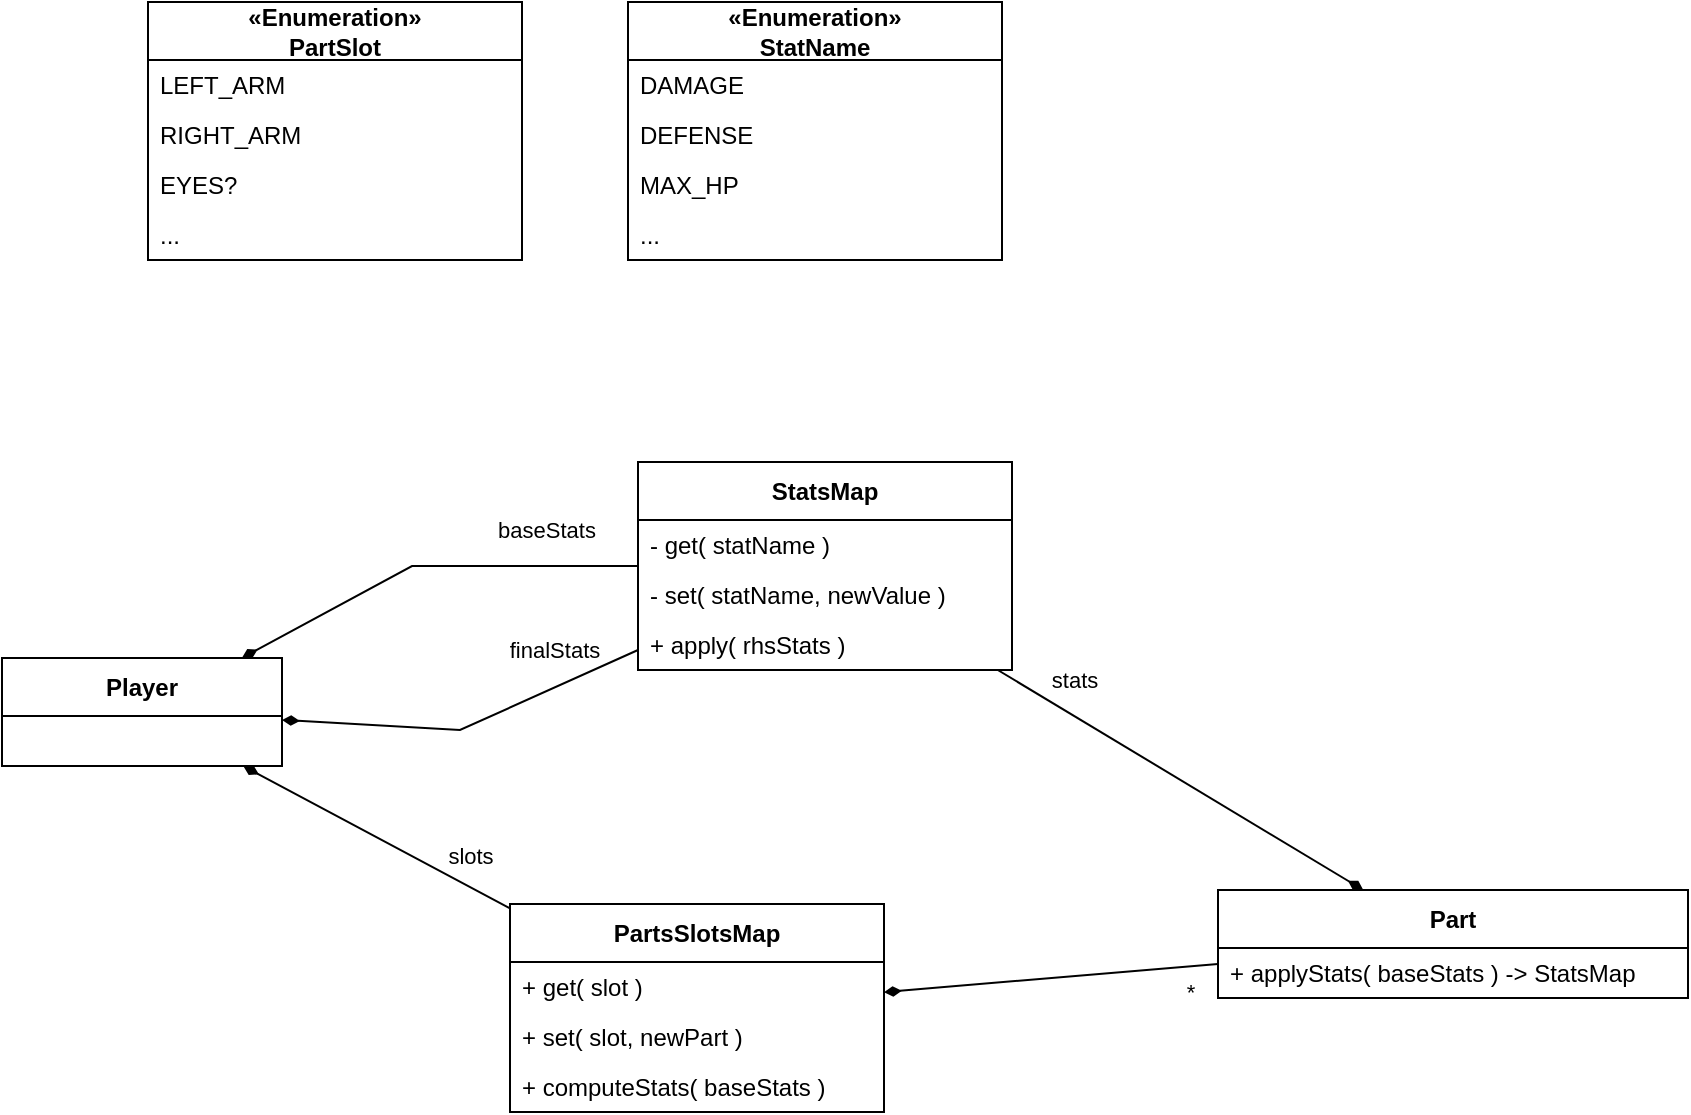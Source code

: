 <mxfile version="21.2.1" type="device" pages="2">
  <diagram name="Class Diagram" id="jyELPEOLcUdb4yAaoyde">
    <mxGraphModel dx="662" dy="625" grid="0" gridSize="10" guides="1" tooltips="1" connect="1" arrows="1" fold="1" page="0" pageScale="1" pageWidth="1100" pageHeight="850" math="0" shadow="0">
      <root>
        <mxCell id="0" />
        <mxCell id="1" parent="0" />
        <mxCell id="wl2g2i7sd3YN2e0J-RTG-9" style="rounded=0;orthogonalLoop=1;jettySize=auto;html=1;startArrow=diamondThin;startFill=1;endArrow=none;endFill=0;" edge="1" parent="1" source="wl2g2i7sd3YN2e0J-RTG-1" target="wl2g2i7sd3YN2e0J-RTG-4">
          <mxGeometry relative="1" as="geometry">
            <Array as="points">
              <mxPoint x="657" y="335" />
            </Array>
          </mxGeometry>
        </mxCell>
        <mxCell id="wl2g2i7sd3YN2e0J-RTG-10" value="baseStats" style="edgeLabel;html=1;align=center;verticalAlign=middle;resizable=0;points=[];" vertex="1" connectable="0" parent="wl2g2i7sd3YN2e0J-RTG-9">
          <mxGeometry x="0.738" y="-1" relative="1" as="geometry">
            <mxPoint x="-19" y="-19" as="offset" />
          </mxGeometry>
        </mxCell>
        <mxCell id="wl2g2i7sd3YN2e0J-RTG-1" value="Player" style="swimlane;fontStyle=1;align=center;verticalAlign=middle;childLayout=stackLayout;horizontal=1;startSize=29;horizontalStack=0;resizeParent=1;resizeParentMax=0;resizeLast=0;collapsible=0;marginBottom=0;html=1;whiteSpace=wrap;" vertex="1" parent="1">
          <mxGeometry x="452" y="381" width="140" height="54" as="geometry" />
        </mxCell>
        <mxCell id="wl2g2i7sd3YN2e0J-RTG-4" value="StatsMap" style="swimlane;fontStyle=1;align=center;verticalAlign=middle;childLayout=stackLayout;horizontal=1;startSize=29;horizontalStack=0;resizeParent=1;resizeParentMax=0;resizeLast=0;collapsible=0;marginBottom=0;html=1;whiteSpace=wrap;" vertex="1" parent="1">
          <mxGeometry x="770" y="283" width="187" height="104" as="geometry" />
        </mxCell>
        <mxCell id="wl2g2i7sd3YN2e0J-RTG-5" value="-&amp;nbsp;get( statName )" style="text;html=1;strokeColor=none;fillColor=none;align=left;verticalAlign=middle;spacingLeft=4;spacingRight=4;overflow=hidden;rotatable=0;points=[[0,0.5],[1,0.5]];portConstraint=eastwest;whiteSpace=wrap;" vertex="1" parent="wl2g2i7sd3YN2e0J-RTG-4">
          <mxGeometry y="29" width="187" height="25" as="geometry" />
        </mxCell>
        <mxCell id="wl2g2i7sd3YN2e0J-RTG-6" value="-&amp;nbsp;set( statName, newValue )" style="text;html=1;strokeColor=none;fillColor=none;align=left;verticalAlign=middle;spacingLeft=4;spacingRight=4;overflow=hidden;rotatable=0;points=[[0,0.5],[1,0.5]];portConstraint=eastwest;whiteSpace=wrap;" vertex="1" parent="wl2g2i7sd3YN2e0J-RTG-4">
          <mxGeometry y="54" width="187" height="25" as="geometry" />
        </mxCell>
        <mxCell id="wl2g2i7sd3YN2e0J-RTG-27" value="+ apply( rhsStats )" style="text;html=1;strokeColor=none;fillColor=none;align=left;verticalAlign=middle;spacingLeft=4;spacingRight=4;overflow=hidden;rotatable=0;points=[[0,0.5],[1,0.5]];portConstraint=eastwest;whiteSpace=wrap;" vertex="1" parent="wl2g2i7sd3YN2e0J-RTG-4">
          <mxGeometry y="79" width="187" height="25" as="geometry" />
        </mxCell>
        <mxCell id="wl2g2i7sd3YN2e0J-RTG-11" value="«Enumeration»&lt;br&gt;StatName" style="swimlane;fontStyle=1;align=center;verticalAlign=middle;childLayout=stackLayout;horizontal=1;startSize=29;horizontalStack=0;resizeParent=1;resizeParentMax=0;resizeLast=0;collapsible=0;marginBottom=0;html=1;whiteSpace=wrap;" vertex="1" parent="1">
          <mxGeometry x="765" y="53" width="187" height="129" as="geometry" />
        </mxCell>
        <mxCell id="wl2g2i7sd3YN2e0J-RTG-13" value="DAMAGE" style="text;html=1;strokeColor=none;fillColor=none;align=left;verticalAlign=middle;spacingLeft=4;spacingRight=4;overflow=hidden;rotatable=0;points=[[0,0.5],[1,0.5]];portConstraint=eastwest;whiteSpace=wrap;" vertex="1" parent="wl2g2i7sd3YN2e0J-RTG-11">
          <mxGeometry y="29" width="187" height="25" as="geometry" />
        </mxCell>
        <mxCell id="wl2g2i7sd3YN2e0J-RTG-18" value="DEFENSE" style="text;html=1;strokeColor=none;fillColor=none;align=left;verticalAlign=middle;spacingLeft=4;spacingRight=4;overflow=hidden;rotatable=0;points=[[0,0.5],[1,0.5]];portConstraint=eastwest;whiteSpace=wrap;" vertex="1" parent="wl2g2i7sd3YN2e0J-RTG-11">
          <mxGeometry y="54" width="187" height="25" as="geometry" />
        </mxCell>
        <mxCell id="wl2g2i7sd3YN2e0J-RTG-14" value="MAX_HP" style="text;html=1;strokeColor=none;fillColor=none;align=left;verticalAlign=middle;spacingLeft=4;spacingRight=4;overflow=hidden;rotatable=0;points=[[0,0.5],[1,0.5]];portConstraint=eastwest;whiteSpace=wrap;" vertex="1" parent="wl2g2i7sd3YN2e0J-RTG-11">
          <mxGeometry y="79" width="187" height="25" as="geometry" />
        </mxCell>
        <mxCell id="wl2g2i7sd3YN2e0J-RTG-17" value="..." style="text;html=1;strokeColor=none;fillColor=none;align=left;verticalAlign=middle;spacingLeft=4;spacingRight=4;overflow=hidden;rotatable=0;points=[[0,0.5],[1,0.5]];portConstraint=eastwest;whiteSpace=wrap;" vertex="1" parent="wl2g2i7sd3YN2e0J-RTG-11">
          <mxGeometry y="104" width="187" height="25" as="geometry" />
        </mxCell>
        <mxCell id="wl2g2i7sd3YN2e0J-RTG-19" value="«Enumeration»&lt;br&gt;PartSlot" style="swimlane;fontStyle=1;align=center;verticalAlign=middle;childLayout=stackLayout;horizontal=1;startSize=29;horizontalStack=0;resizeParent=1;resizeParentMax=0;resizeLast=0;collapsible=0;marginBottom=0;html=1;whiteSpace=wrap;" vertex="1" parent="1">
          <mxGeometry x="525" y="53" width="187" height="129" as="geometry" />
        </mxCell>
        <mxCell id="wl2g2i7sd3YN2e0J-RTG-20" value="LEFT_ARM" style="text;html=1;strokeColor=none;fillColor=none;align=left;verticalAlign=middle;spacingLeft=4;spacingRight=4;overflow=hidden;rotatable=0;points=[[0,0.5],[1,0.5]];portConstraint=eastwest;whiteSpace=wrap;" vertex="1" parent="wl2g2i7sd3YN2e0J-RTG-19">
          <mxGeometry y="29" width="187" height="25" as="geometry" />
        </mxCell>
        <mxCell id="wl2g2i7sd3YN2e0J-RTG-21" value="RIGHT_ARM" style="text;html=1;strokeColor=none;fillColor=none;align=left;verticalAlign=middle;spacingLeft=4;spacingRight=4;overflow=hidden;rotatable=0;points=[[0,0.5],[1,0.5]];portConstraint=eastwest;whiteSpace=wrap;" vertex="1" parent="wl2g2i7sd3YN2e0J-RTG-19">
          <mxGeometry y="54" width="187" height="25" as="geometry" />
        </mxCell>
        <mxCell id="wl2g2i7sd3YN2e0J-RTG-22" value="EYES?" style="text;html=1;strokeColor=none;fillColor=none;align=left;verticalAlign=middle;spacingLeft=4;spacingRight=4;overflow=hidden;rotatable=0;points=[[0,0.5],[1,0.5]];portConstraint=eastwest;whiteSpace=wrap;" vertex="1" parent="wl2g2i7sd3YN2e0J-RTG-19">
          <mxGeometry y="79" width="187" height="25" as="geometry" />
        </mxCell>
        <mxCell id="wl2g2i7sd3YN2e0J-RTG-23" value="..." style="text;html=1;strokeColor=none;fillColor=none;align=left;verticalAlign=middle;spacingLeft=4;spacingRight=4;overflow=hidden;rotatable=0;points=[[0,0.5],[1,0.5]];portConstraint=eastwest;whiteSpace=wrap;" vertex="1" parent="wl2g2i7sd3YN2e0J-RTG-19">
          <mxGeometry y="104" width="187" height="25" as="geometry" />
        </mxCell>
        <mxCell id="wl2g2i7sd3YN2e0J-RTG-24" value="PartsSlotsMap" style="swimlane;fontStyle=1;align=center;verticalAlign=middle;childLayout=stackLayout;horizontal=1;startSize=29;horizontalStack=0;resizeParent=1;resizeParentMax=0;resizeLast=0;collapsible=0;marginBottom=0;html=1;whiteSpace=wrap;" vertex="1" parent="1">
          <mxGeometry x="706" y="504" width="187" height="104" as="geometry" />
        </mxCell>
        <mxCell id="wl2g2i7sd3YN2e0J-RTG-25" value="+ get( slot )" style="text;html=1;strokeColor=none;fillColor=none;align=left;verticalAlign=middle;spacingLeft=4;spacingRight=4;overflow=hidden;rotatable=0;points=[[0,0.5],[1,0.5]];portConstraint=eastwest;whiteSpace=wrap;" vertex="1" parent="wl2g2i7sd3YN2e0J-RTG-24">
          <mxGeometry y="29" width="187" height="25" as="geometry" />
        </mxCell>
        <mxCell id="wl2g2i7sd3YN2e0J-RTG-26" value="+ set( slot, newPart )" style="text;html=1;strokeColor=none;fillColor=none;align=left;verticalAlign=middle;spacingLeft=4;spacingRight=4;overflow=hidden;rotatable=0;points=[[0,0.5],[1,0.5]];portConstraint=eastwest;whiteSpace=wrap;" vertex="1" parent="wl2g2i7sd3YN2e0J-RTG-24">
          <mxGeometry y="54" width="187" height="25" as="geometry" />
        </mxCell>
        <mxCell id="wl2g2i7sd3YN2e0J-RTG-32" value="+ computeStats( baseStats )" style="text;html=1;strokeColor=none;fillColor=none;align=left;verticalAlign=middle;spacingLeft=4;spacingRight=4;overflow=hidden;rotatable=0;points=[[0,0.5],[1,0.5]];portConstraint=eastwest;whiteSpace=wrap;" vertex="1" parent="wl2g2i7sd3YN2e0J-RTG-24">
          <mxGeometry y="79" width="187" height="25" as="geometry" />
        </mxCell>
        <mxCell id="wl2g2i7sd3YN2e0J-RTG-28" style="rounded=0;orthogonalLoop=1;jettySize=auto;html=1;startArrow=diamondThin;startFill=1;endArrow=none;endFill=0;" edge="1" parent="1" source="wl2g2i7sd3YN2e0J-RTG-1" target="wl2g2i7sd3YN2e0J-RTG-24">
          <mxGeometry relative="1" as="geometry">
            <mxPoint x="602" y="403" as="sourcePoint" />
            <mxPoint x="780" y="365" as="targetPoint" />
          </mxGeometry>
        </mxCell>
        <mxCell id="wl2g2i7sd3YN2e0J-RTG-29" value="slots" style="edgeLabel;html=1;align=center;verticalAlign=middle;resizable=0;points=[];" vertex="1" connectable="0" parent="wl2g2i7sd3YN2e0J-RTG-28">
          <mxGeometry x="0.738" y="-1" relative="1" as="geometry">
            <mxPoint x="-2" y="-18" as="offset" />
          </mxGeometry>
        </mxCell>
        <mxCell id="wl2g2i7sd3YN2e0J-RTG-33" value="Part" style="swimlane;fontStyle=1;align=center;verticalAlign=middle;childLayout=stackLayout;horizontal=1;startSize=29;horizontalStack=0;resizeParent=1;resizeParentMax=0;resizeLast=0;collapsible=0;marginBottom=0;html=1;whiteSpace=wrap;" vertex="1" parent="1">
          <mxGeometry x="1060" y="497" width="235" height="54" as="geometry" />
        </mxCell>
        <mxCell id="wl2g2i7sd3YN2e0J-RTG-36" value="+ applyStats( baseStats ) -&amp;gt; StatsMap" style="text;html=1;strokeColor=none;fillColor=none;align=left;verticalAlign=middle;spacingLeft=4;spacingRight=4;overflow=hidden;rotatable=0;points=[[0,0.5],[1,0.5]];portConstraint=eastwest;whiteSpace=wrap;" vertex="1" parent="wl2g2i7sd3YN2e0J-RTG-33">
          <mxGeometry y="29" width="235" height="25" as="geometry" />
        </mxCell>
        <mxCell id="wl2g2i7sd3YN2e0J-RTG-37" style="rounded=0;orthogonalLoop=1;jettySize=auto;html=1;startArrow=diamondThin;startFill=1;endArrow=none;endFill=0;" edge="1" parent="1" source="wl2g2i7sd3YN2e0J-RTG-24" target="wl2g2i7sd3YN2e0J-RTG-33">
          <mxGeometry relative="1" as="geometry">
            <mxPoint x="583" y="445" as="sourcePoint" />
            <mxPoint x="716" y="516" as="targetPoint" />
          </mxGeometry>
        </mxCell>
        <mxCell id="wl2g2i7sd3YN2e0J-RTG-38" value="*" style="edgeLabel;html=1;align=center;verticalAlign=middle;resizable=0;points=[];" vertex="1" connectable="0" parent="wl2g2i7sd3YN2e0J-RTG-37">
          <mxGeometry x="0.738" y="-1" relative="1" as="geometry">
            <mxPoint x="8" y="11" as="offset" />
          </mxGeometry>
        </mxCell>
        <mxCell id="wl2g2i7sd3YN2e0J-RTG-39" style="rounded=0;orthogonalLoop=1;jettySize=auto;html=1;startArrow=diamondThin;startFill=1;endArrow=none;endFill=0;" edge="1" parent="1" source="wl2g2i7sd3YN2e0J-RTG-33" target="wl2g2i7sd3YN2e0J-RTG-4">
          <mxGeometry relative="1" as="geometry">
            <mxPoint x="602" y="403" as="sourcePoint" />
            <mxPoint x="780" y="365" as="targetPoint" />
          </mxGeometry>
        </mxCell>
        <mxCell id="wl2g2i7sd3YN2e0J-RTG-40" value="stats" style="edgeLabel;html=1;align=center;verticalAlign=middle;resizable=0;points=[];" vertex="1" connectable="0" parent="wl2g2i7sd3YN2e0J-RTG-39">
          <mxGeometry x="0.738" y="-1" relative="1" as="geometry">
            <mxPoint x="14" y="-9" as="offset" />
          </mxGeometry>
        </mxCell>
        <mxCell id="9e7vpwQE-YsXEnkoWxY6-3" style="rounded=0;orthogonalLoop=1;jettySize=auto;html=1;startArrow=diamondThin;startFill=1;endArrow=none;endFill=0;" edge="1" parent="1" source="wl2g2i7sd3YN2e0J-RTG-1" target="wl2g2i7sd3YN2e0J-RTG-4">
          <mxGeometry relative="1" as="geometry">
            <mxPoint x="903" y="558" as="sourcePoint" />
            <mxPoint x="1070" y="544" as="targetPoint" />
            <Array as="points">
              <mxPoint x="681" y="417" />
            </Array>
          </mxGeometry>
        </mxCell>
        <mxCell id="9e7vpwQE-YsXEnkoWxY6-4" value="finalStats" style="edgeLabel;html=1;align=center;verticalAlign=middle;resizable=0;points=[];" vertex="1" connectable="0" parent="9e7vpwQE-YsXEnkoWxY6-3">
          <mxGeometry x="0.738" y="-1" relative="1" as="geometry">
            <mxPoint x="-21" y="-11" as="offset" />
          </mxGeometry>
        </mxCell>
      </root>
    </mxGraphModel>
  </diagram>
  <diagram id="rb3sTZquhD43px1ClNMI" name="Sequence: computeStats">
    <mxGraphModel dx="1595" dy="703" grid="0" gridSize="10" guides="1" tooltips="1" connect="1" arrows="1" fold="1" page="0" pageScale="1" pageWidth="1100" pageHeight="850" math="0" shadow="0">
      <root>
        <mxCell id="0" />
        <mxCell id="1" parent="0" />
        <mxCell id="oVbxUl9QR_u9WX2l9Vbw-3" value="slots" style="shape=umlLifeline;perimeter=lifelinePerimeter;whiteSpace=wrap;html=1;container=1;dropTarget=0;collapsible=0;recursiveResize=0;outlineConnect=0;portConstraint=eastwest;newEdgeStyle={&quot;edgeStyle&quot;:&quot;elbowEdgeStyle&quot;,&quot;elbow&quot;:&quot;vertical&quot;,&quot;curved&quot;:0,&quot;rounded&quot;:0};" vertex="1" parent="1">
          <mxGeometry x="243" y="352" width="100" height="600" as="geometry" />
        </mxCell>
        <mxCell id="7bBRnHbYaHAbhIVM5G_e-2" value="" style="html=1;points=[[0,0.05,0,0,0],[0,0.96,0,0,0]];perimeter=orthogonalPerimeter;outlineConnect=0;targetShapes=umlLifeline;portConstraint=eastwest;newEdgeStyle={&quot;edgeStyle&quot;:&quot;elbowEdgeStyle&quot;,&quot;elbow&quot;:&quot;vertical&quot;,&quot;curved&quot;:0,&quot;rounded&quot;:0};" vertex="1" parent="oVbxUl9QR_u9WX2l9Vbw-3">
          <mxGeometry x="45" y="90" width="10" height="217" as="geometry" />
        </mxCell>
        <mxCell id="oVbxUl9QR_u9WX2l9Vbw-5" value="player" style="shape=umlLifeline;perimeter=lifelinePerimeter;whiteSpace=wrap;html=1;container=1;dropTarget=0;collapsible=0;recursiveResize=0;outlineConnect=0;portConstraint=eastwest;newEdgeStyle={&quot;edgeStyle&quot;:&quot;elbowEdgeStyle&quot;,&quot;elbow&quot;:&quot;vertical&quot;,&quot;curved&quot;:0,&quot;rounded&quot;:0};" vertex="1" parent="1">
          <mxGeometry x="90" y="352" width="100" height="600" as="geometry" />
        </mxCell>
        <mxCell id="oVbxUl9QR_u9WX2l9Vbw-6" value="" style="html=1;points=[];perimeter=orthogonalPerimeter;outlineConnect=0;targetShapes=umlLifeline;portConstraint=eastwest;newEdgeStyle={&quot;edgeStyle&quot;:&quot;elbowEdgeStyle&quot;,&quot;elbow&quot;:&quot;vertical&quot;,&quot;curved&quot;:0,&quot;rounded&quot;:0};" vertex="1" parent="oVbxUl9QR_u9WX2l9Vbw-5">
          <mxGeometry x="45" y="67" width="10" height="338" as="geometry" />
        </mxCell>
        <mxCell id="oVbxUl9QR_u9WX2l9Vbw-7" value="stats" style="shape=umlLifeline;perimeter=lifelinePerimeter;whiteSpace=wrap;html=1;container=1;dropTarget=0;collapsible=0;recursiveResize=0;outlineConnect=0;portConstraint=eastwest;newEdgeStyle={&quot;edgeStyle&quot;:&quot;elbowEdgeStyle&quot;,&quot;elbow&quot;:&quot;vertical&quot;,&quot;curved&quot;:0,&quot;rounded&quot;:0};" vertex="1" parent="1">
          <mxGeometry x="536" y="352" width="100" height="600" as="geometry" />
        </mxCell>
        <mxCell id="SlhwY-ZjWD3BSsyxZ_PR-1" value="" style="html=1;points=[[0,0.05,0,0,0],[0,0.96,0,0,0]];perimeter=orthogonalPerimeter;outlineConnect=0;targetShapes=umlLifeline;portConstraint=eastwest;newEdgeStyle={&quot;edgeStyle&quot;:&quot;elbowEdgeStyle&quot;,&quot;elbow&quot;:&quot;vertical&quot;,&quot;curved&quot;:0,&quot;rounded&quot;:0};" vertex="1" parent="oVbxUl9QR_u9WX2l9Vbw-7">
          <mxGeometry x="45" y="171" width="10" height="47" as="geometry" />
        </mxCell>
        <mxCell id="oVbxUl9QR_u9WX2l9Vbw-9" value="part" style="shape=umlLifeline;perimeter=lifelinePerimeter;whiteSpace=wrap;html=1;container=1;dropTarget=0;collapsible=0;recursiveResize=0;outlineConnect=0;portConstraint=eastwest;newEdgeStyle={&quot;edgeStyle&quot;:&quot;elbowEdgeStyle&quot;,&quot;elbow&quot;:&quot;vertical&quot;,&quot;curved&quot;:0,&quot;rounded&quot;:0};" vertex="1" parent="1">
          <mxGeometry x="403" y="352" width="100" height="600" as="geometry" />
        </mxCell>
        <mxCell id="Hkac9QNGn8CQKDdGSW3j-4" value="" style="html=1;points=[[0,0.05,0,0,0],[0,0.96,0,0,0]];perimeter=orthogonalPerimeter;outlineConnect=0;targetShapes=umlLifeline;portConstraint=eastwest;newEdgeStyle={&quot;edgeStyle&quot;:&quot;elbowEdgeStyle&quot;,&quot;elbow&quot;:&quot;vertical&quot;,&quot;curved&quot;:0,&quot;rounded&quot;:0};" vertex="1" parent="oVbxUl9QR_u9WX2l9Vbw-9">
          <mxGeometry x="45" y="150" width="10" height="98" as="geometry" />
        </mxCell>
        <mxCell id="7bBRnHbYaHAbhIVM5G_e-1" value="" style="html=1;verticalAlign=bottom;labelBackgroundColor=none;endArrow=block;endFill=1;rounded=0;entryX=0;entryY=0.05;entryDx=0;entryDy=0;entryPerimeter=0;" edge="1" parent="1" source="oVbxUl9QR_u9WX2l9Vbw-6" target="7bBRnHbYaHAbhIVM5G_e-2">
          <mxGeometry width="160" relative="1" as="geometry">
            <mxPoint x="348" y="514" as="sourcePoint" />
            <mxPoint x="255" y="479" as="targetPoint" />
          </mxGeometry>
        </mxCell>
        <mxCell id="7bBRnHbYaHAbhIVM5G_e-4" value="computeStats(baseStats)" style="edgeLabel;html=1;align=center;verticalAlign=middle;resizable=0;points=[];" vertex="1" connectable="0" parent="7bBRnHbYaHAbhIVM5G_e-1">
          <mxGeometry x="0.275" y="-1" relative="1" as="geometry">
            <mxPoint x="-24" y="-11" as="offset" />
          </mxGeometry>
        </mxCell>
        <mxCell id="jEFWQnqLDNuWWNkJM558-1" value="finalStats" style="html=1;verticalAlign=bottom;labelBackgroundColor=none;endArrow=block;endFill=1;dashed=1;rounded=0;exitX=0;exitY=0.96;exitDx=0;exitDy=0;exitPerimeter=0;" edge="1" parent="1" source="7bBRnHbYaHAbhIVM5G_e-2" target="oVbxUl9QR_u9WX2l9Vbw-6">
          <mxGeometry width="160" relative="1" as="geometry">
            <mxPoint x="403" y="439" as="sourcePoint" />
            <mxPoint x="563" y="439" as="targetPoint" />
          </mxGeometry>
        </mxCell>
        <mxCell id="jEFWQnqLDNuWWNkJM558-2" value="&lt;b&gt;loop&lt;/b&gt;" style="shape=umlFrame;whiteSpace=wrap;html=1;pointerEvents=0;" vertex="1" parent="1">
          <mxGeometry x="164" y="472" width="471" height="152" as="geometry" />
        </mxCell>
        <mxCell id="jEFWQnqLDNuWWNkJM558-3" value="[for each part]" style="text;html=1;align=left;verticalAlign=middle;resizable=0;points=[];autosize=1;strokeColor=none;fillColor=none;" vertex="1" parent="1">
          <mxGeometry x="-235" y="559" width="92" height="26" as="geometry" />
        </mxCell>
        <mxCell id="bpSHwj3I485FgChVKkr6-1" value="for each part" style="text;html=1;align=center;verticalAlign=middle;resizable=0;points=[];autosize=1;strokeColor=none;fillColor=none;" vertex="1" parent="1">
          <mxGeometry x="165" y="508" width="85" height="26" as="geometry" />
        </mxCell>
        <mxCell id="Hkac9QNGn8CQKDdGSW3j-2" value="" style="html=1;verticalAlign=bottom;labelBackgroundColor=none;endArrow=block;endFill=1;rounded=0;entryX=0;entryY=0.05;entryDx=0;entryDy=0;entryPerimeter=0;" edge="1" parent="1" source="7bBRnHbYaHAbhIVM5G_e-2" target="Hkac9QNGn8CQKDdGSW3j-4">
          <mxGeometry width="160" relative="1" as="geometry">
            <mxPoint x="155" y="468" as="sourcePoint" />
            <mxPoint x="420" y="562" as="targetPoint" />
          </mxGeometry>
        </mxCell>
        <mxCell id="Hkac9QNGn8CQKDdGSW3j-3" value="applyStats(stats)" style="edgeLabel;html=1;align=center;verticalAlign=middle;resizable=0;points=[];" vertex="1" connectable="0" parent="Hkac9QNGn8CQKDdGSW3j-2">
          <mxGeometry x="0.275" y="-1" relative="1" as="geometry">
            <mxPoint x="-24" y="-11" as="offset" />
          </mxGeometry>
        </mxCell>
        <mxCell id="Hkac9QNGn8CQKDdGSW3j-5" value="stats" style="html=1;verticalAlign=bottom;labelBackgroundColor=none;endArrow=block;endFill=1;dashed=1;rounded=0;exitX=0;exitY=0.96;exitDx=0;exitDy=0;exitPerimeter=0;" edge="1" parent="1" source="Hkac9QNGn8CQKDdGSW3j-4" target="7bBRnHbYaHAbhIVM5G_e-2">
          <mxGeometry width="160" relative="1" as="geometry">
            <mxPoint x="298" y="753" as="sourcePoint" />
            <mxPoint x="155" y="753" as="targetPoint" />
          </mxGeometry>
        </mxCell>
        <mxCell id="SlhwY-ZjWD3BSsyxZ_PR-2" value="" style="html=1;verticalAlign=bottom;labelBackgroundColor=none;endArrow=block;endFill=1;rounded=0;entryX=0;entryY=0.05;entryDx=0;entryDy=0;entryPerimeter=0;" edge="1" target="SlhwY-ZjWD3BSsyxZ_PR-1" parent="1" source="Hkac9QNGn8CQKDdGSW3j-4">
          <mxGeometry width="160" relative="1" as="geometry">
            <mxPoint x="431" y="515" as="sourcePoint" />
            <mxPoint x="553" y="568" as="targetPoint" />
          </mxGeometry>
        </mxCell>
        <mxCell id="SlhwY-ZjWD3BSsyxZ_PR-3" value="apply(stats)" style="edgeLabel;html=1;align=center;verticalAlign=middle;resizable=0;points=[];" vertex="1" connectable="0" parent="SlhwY-ZjWD3BSsyxZ_PR-2">
          <mxGeometry x="0.275" y="-1" relative="1" as="geometry">
            <mxPoint x="-24" y="-11" as="offset" />
          </mxGeometry>
        </mxCell>
        <mxCell id="SlhwY-ZjWD3BSsyxZ_PR-4" value="stats" style="html=1;verticalAlign=bottom;labelBackgroundColor=none;endArrow=block;endFill=1;dashed=1;rounded=0;exitX=0;exitY=0.96;exitDx=0;exitDy=0;exitPerimeter=0;" edge="1" source="SlhwY-ZjWD3BSsyxZ_PR-1" parent="1" target="Hkac9QNGn8CQKDdGSW3j-4">
          <mxGeometry width="160" relative="1" as="geometry">
            <mxPoint x="431" y="759" as="sourcePoint" />
            <mxPoint x="431" y="651" as="targetPoint" />
          </mxGeometry>
        </mxCell>
      </root>
    </mxGraphModel>
  </diagram>
</mxfile>
